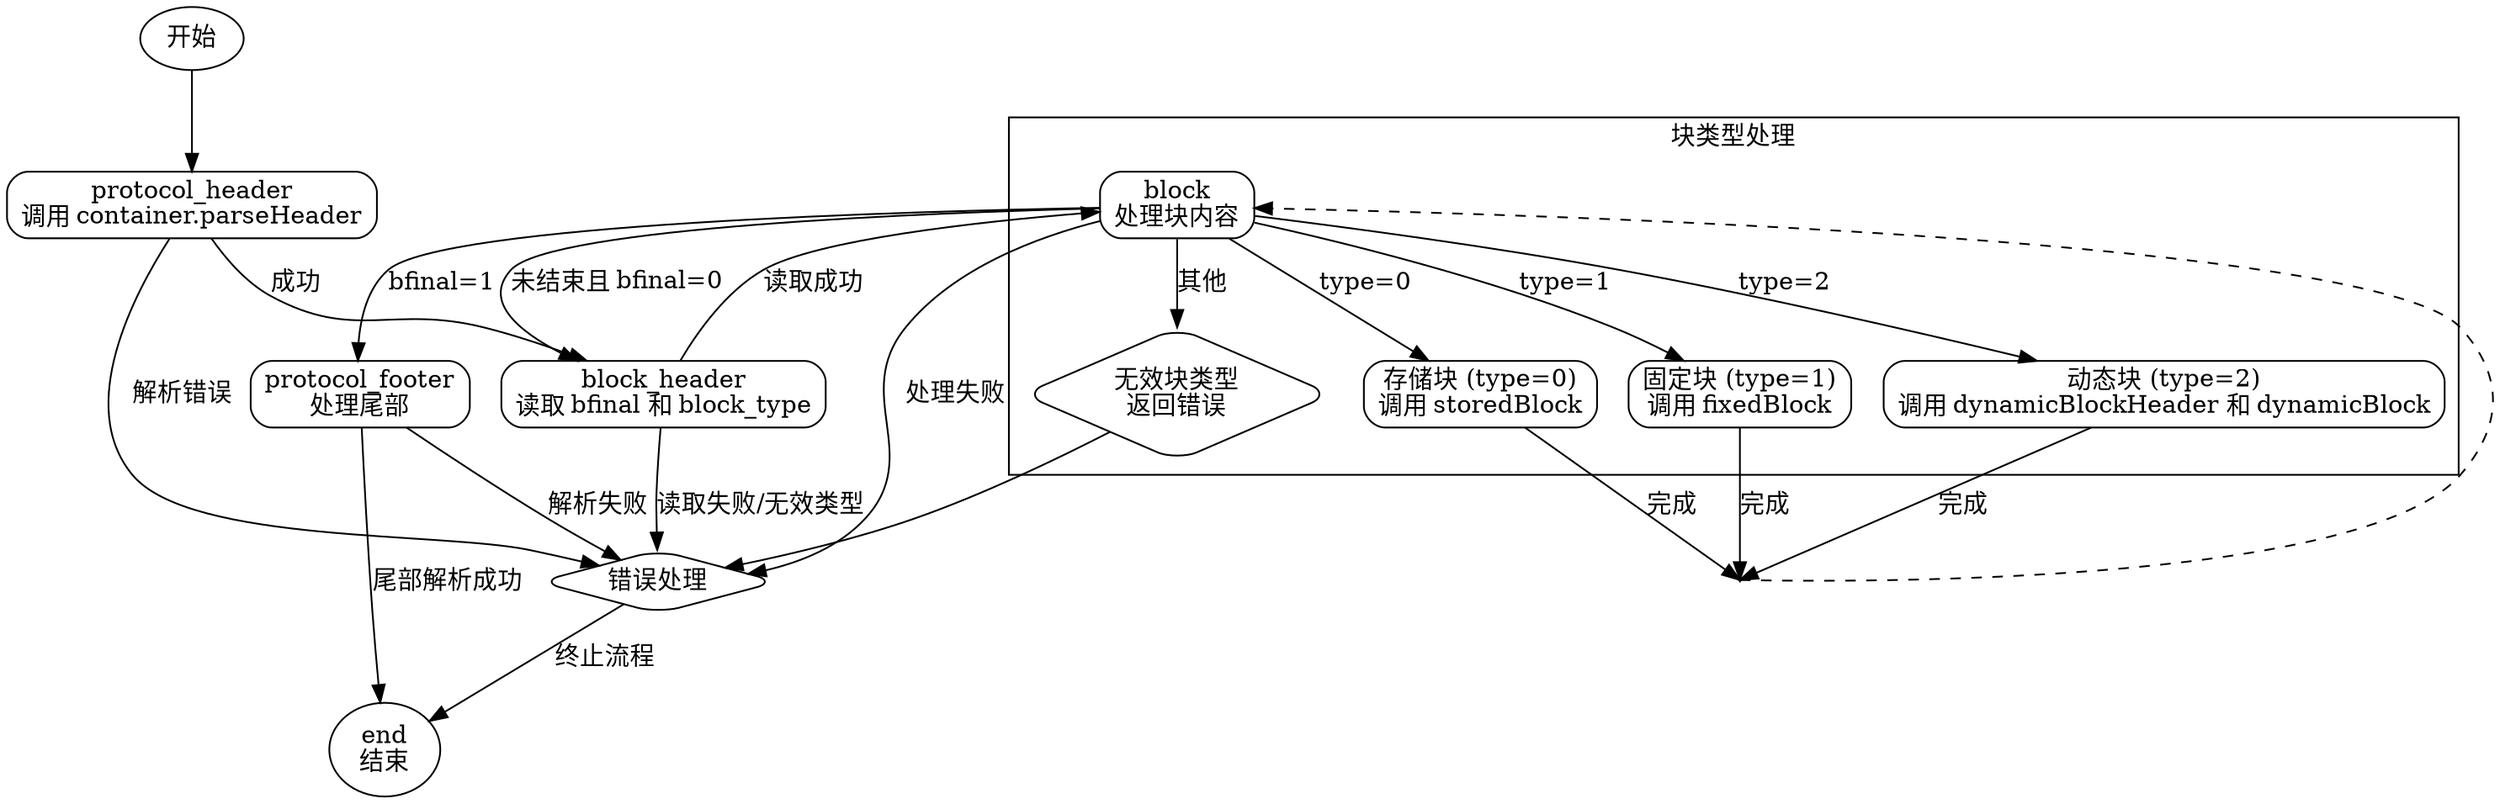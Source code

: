
digraph InflateFlow {
    rankdir=TB;
    node [shape=box, style=rounded];

    start [label="开始", shape=oval];
    protocol_header [label="protocol_header\n调用 container.parseHeader"];
    block_header [label="block_header\n读取 bfinal 和 block_type"];
    block_processing [label="block\n处理块内容"];
    protocol_footer [label="protocol_footer\n处理尾部"];
    end [label="end\n结束", shape=oval];
    error_node [label="错误处理", shape=diamond];

    start -> protocol_header;
    
    protocol_header -> block_header [label="成功"];
    protocol_header -> error_node [label="解析错误"];
    
    block_header -> block_processing [label="读取成功"];
    block_header -> error_node [label="读取失败/无效类型"];
    
    block_processing -> block_header [label="未结束且 bfinal=0"];
    block_processing -> protocol_footer [label="bfinal=1"];
    block_processing -> error_node [label="处理失败"];
    
    subgraph cluster_block_type {
        label="块类型处理";
        stored_block [label="存储块 (type=0)\n调用 storedBlock"];
        fixed_block [label="固定块 (type=1)\n调用 fixedBlock"];
        dynamic_block [label="动态块 (type=2)\n调用 dynamicBlockHeader 和 dynamicBlock"];
        invalid_block [label="无效块类型\n返回错误", shape=diamond];
        
        block_processing -> stored_block [label="type=0"];
        block_processing -> fixed_block [label="type=1"];
        block_processing -> dynamic_block [label="type=2"];
        block_processing -> invalid_block [label="其他"];
    }
    
    stored_block -> block_processing_continue [label="完成", weight=2];
    fixed_block -> block_processing_continue [label="完成"];
    dynamic_block -> block_processing_continue [label="完成"];
    invalid_block -> error_node;
    
    block_processing_continue [label="继续处理", shape=point, width=0];
    block_processing_continue -> block_processing [style=dashed];
    
    protocol_footer -> end [label="尾部解析成功"];
    protocol_footer -> error_node [label="解析失败"];
    
    error_node -> end [label="终止流程"];
}
